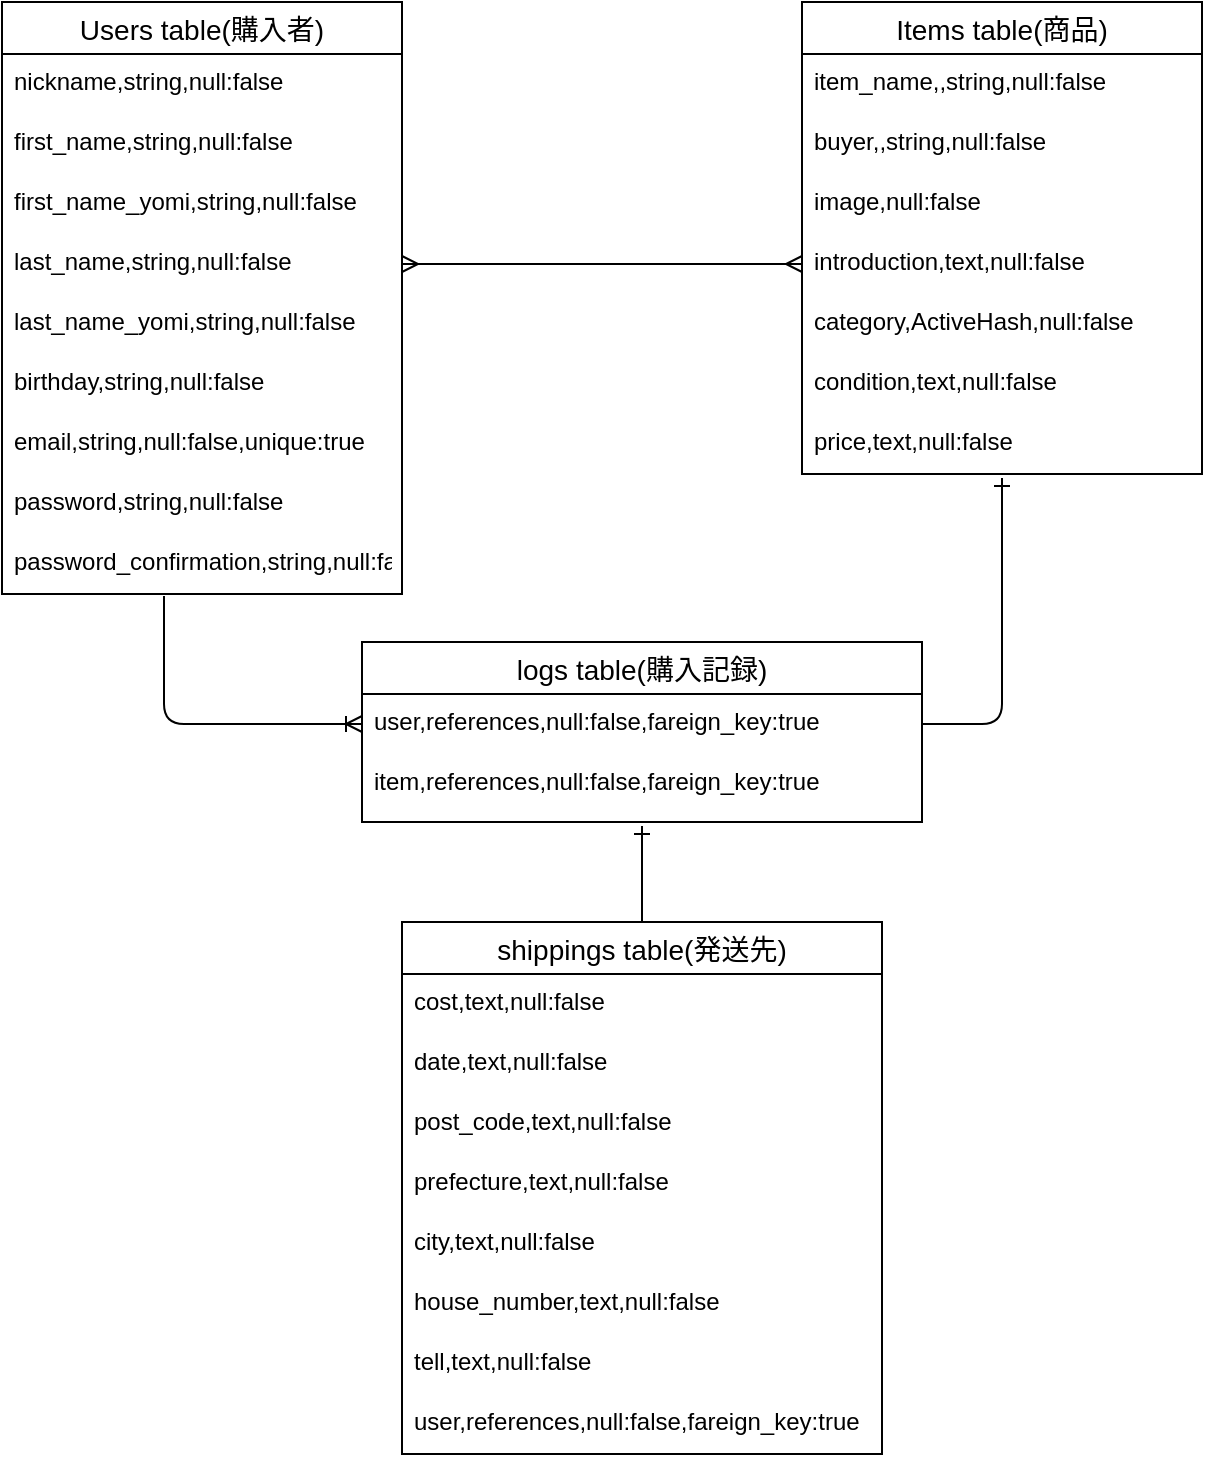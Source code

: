 <mxfile version="13.6.5" pages="2">
    <diagram id="QqRvWp0n2cc3feXwlTHO" name="README 作成案">
        <mxGraphModel dx="188" dy="-249" grid="1" gridSize="10" guides="1" tooltips="1" connect="1" arrows="1" fold="1" page="0" pageScale="1" pageWidth="827" pageHeight="1169" math="0" shadow="0">
            <root>
                <mxCell id="0"/>
                <mxCell id="1" parent="0"/>
                <mxCell id="28" value="" style="fontSize=12;html=1;endArrow=ERone;endFill=1;exitX=0.5;exitY=0;exitDx=0;exitDy=0;entryX=0.5;entryY=1.059;entryDx=0;entryDy=0;entryPerimeter=0;" edge="1" parent="1" source="11" target="FNhT9ERKS09J5152kON8-88">
                    <mxGeometry width="100" height="100" relative="1" as="geometry">
                        <mxPoint x="290" y="440" as="sourcePoint"/>
                        <mxPoint x="380.32" y="520.44" as="targetPoint"/>
                    </mxGeometry>
                </mxCell>
                <mxCell id="31" value="" style="edgeStyle=orthogonalEdgeStyle;fontSize=12;html=1;endArrow=ERoneToMany;exitX=0.405;exitY=1.033;exitDx=0;exitDy=0;exitPerimeter=0;entryX=0;entryY=0.5;entryDx=0;entryDy=0;" edge="1" parent="1" source="59" target="17">
                    <mxGeometry width="100" height="100" relative="1" as="geometry">
                        <mxPoint x="160.96" y="236" as="sourcePoint"/>
                        <mxPoint x="300" y="501" as="targetPoint"/>
                        <Array as="points">
                            <mxPoint x="161" y="451"/>
                        </Array>
                    </mxGeometry>
                </mxCell>
                <mxCell id="2" value="Users table(購入者)" style="swimlane;fontStyle=0;childLayout=stackLayout;horizontal=1;startSize=26;horizontalStack=0;resizeParent=1;resizeParentMax=0;resizeLast=0;collapsible=1;marginBottom=0;align=center;fontSize=14;" vertex="1" parent="1">
                    <mxGeometry x="80" y="90" width="200" height="296" as="geometry"/>
                </mxCell>
                <mxCell id="FNhT9ERKS09J5152kON8-86" value="nickname,string,null:false" style="text;strokeColor=none;fillColor=none;spacingLeft=4;spacingRight=4;overflow=hidden;rotatable=0;points=[[0,0.5],[1,0.5]];portConstraint=eastwest;fontSize=12;" vertex="1" parent="2">
                    <mxGeometry y="26" width="200" height="30" as="geometry"/>
                </mxCell>
                <mxCell id="3" value="first_name,string,null:false" style="text;strokeColor=none;fillColor=none;spacingLeft=4;spacingRight=4;overflow=hidden;rotatable=0;points=[[0,0.5],[1,0.5]];portConstraint=eastwest;fontSize=12;" vertex="1" parent="2">
                    <mxGeometry y="56" width="200" height="30" as="geometry"/>
                </mxCell>
                <mxCell id="62" value="first_name_yomi,string,null:false" style="text;strokeColor=none;fillColor=none;spacingLeft=4;spacingRight=4;overflow=hidden;rotatable=0;points=[[0,0.5],[1,0.5]];portConstraint=eastwest;fontSize=12;" vertex="1" parent="2">
                    <mxGeometry y="86" width="200" height="30" as="geometry"/>
                </mxCell>
                <mxCell id="60" value="last_name,string,null:false" style="text;strokeColor=none;fillColor=none;spacingLeft=4;spacingRight=4;overflow=hidden;rotatable=0;points=[[0,0.5],[1,0.5]];portConstraint=eastwest;fontSize=12;" vertex="1" parent="2">
                    <mxGeometry y="116" width="200" height="30" as="geometry"/>
                </mxCell>
                <mxCell id="61" value="last_name_yomi,string,null:false" style="text;strokeColor=none;fillColor=none;spacingLeft=4;spacingRight=4;overflow=hidden;rotatable=0;points=[[0,0.5],[1,0.5]];portConstraint=eastwest;fontSize=12;" vertex="1" parent="2">
                    <mxGeometry y="146" width="200" height="30" as="geometry"/>
                </mxCell>
                <mxCell id="63" value="birthday,string,null:false&#10;" style="text;strokeColor=none;fillColor=none;spacingLeft=4;spacingRight=4;overflow=hidden;rotatable=0;points=[[0,0.5],[1,0.5]];portConstraint=eastwest;fontSize=12;" vertex="1" parent="2">
                    <mxGeometry y="176" width="200" height="30" as="geometry"/>
                </mxCell>
                <mxCell id="4" value="email,string,null:false,unique:true" style="text;strokeColor=none;fillColor=none;spacingLeft=4;spacingRight=4;overflow=hidden;rotatable=0;points=[[0,0.5],[1,0.5]];portConstraint=eastwest;fontSize=12;" vertex="1" parent="2">
                    <mxGeometry y="206" width="200" height="30" as="geometry"/>
                </mxCell>
                <mxCell id="5" value="password,string,null:false&#10;" style="text;strokeColor=none;fillColor=none;spacingLeft=4;spacingRight=4;overflow=hidden;rotatable=0;points=[[0,0.5],[1,0.5]];portConstraint=eastwest;fontSize=12;" vertex="1" parent="2">
                    <mxGeometry y="236" width="200" height="30" as="geometry"/>
                </mxCell>
                <mxCell id="59" value="password_confirmation,string,null:false&#10;" style="text;strokeColor=none;fillColor=none;spacingLeft=4;spacingRight=4;overflow=hidden;rotatable=0;points=[[0,0.5],[1,0.5]];portConstraint=eastwest;fontSize=12;" vertex="1" parent="2">
                    <mxGeometry y="266" width="200" height="30" as="geometry"/>
                </mxCell>
                <mxCell id="6" value="Items table(商品)" style="swimlane;fontStyle=0;childLayout=stackLayout;horizontal=1;startSize=26;horizontalStack=0;resizeParent=1;resizeParentMax=0;resizeLast=0;collapsible=1;marginBottom=0;align=center;fontSize=14;" vertex="1" parent="1">
                    <mxGeometry x="480" y="90" width="200" height="236" as="geometry"/>
                </mxCell>
                <mxCell id="8" value="item_name,,string,null:false" style="text;strokeColor=none;fillColor=none;spacingLeft=4;spacingRight=4;overflow=hidden;rotatable=0;points=[[0,0.5],[1,0.5]];portConstraint=eastwest;fontSize=12;" vertex="1" parent="6">
                    <mxGeometry y="26" width="200" height="30" as="geometry"/>
                </mxCell>
                <mxCell id="FNhT9ERKS09J5152kON8-87" value="buyer,,string,null:false" style="text;strokeColor=none;fillColor=none;spacingLeft=4;spacingRight=4;overflow=hidden;rotatable=0;points=[[0,0.5],[1,0.5]];portConstraint=eastwest;fontSize=12;" vertex="1" parent="6">
                    <mxGeometry y="56" width="200" height="30" as="geometry"/>
                </mxCell>
                <mxCell id="kMe0QCpKb49wC5ufqrBY-73" value="image,null:false" style="text;strokeColor=none;fillColor=none;spacingLeft=4;spacingRight=4;overflow=hidden;rotatable=0;points=[[0,0.5],[1,0.5]];portConstraint=eastwest;fontSize=12;" vertex="1" parent="6">
                    <mxGeometry y="86" width="200" height="30" as="geometry"/>
                </mxCell>
                <mxCell id="7" value="introduction,text,null:false" style="text;strokeColor=none;fillColor=none;spacingLeft=4;spacingRight=4;overflow=hidden;rotatable=0;points=[[0,0.5],[1,0.5]];portConstraint=eastwest;fontSize=12;" vertex="1" parent="6">
                    <mxGeometry y="116" width="200" height="30" as="geometry"/>
                </mxCell>
                <mxCell id="9" value="category,ActiveHash,null:false" style="text;strokeColor=none;fillColor=none;spacingLeft=4;spacingRight=4;overflow=hidden;rotatable=0;points=[[0,0.5],[1,0.5]];portConstraint=eastwest;fontSize=12;" vertex="1" parent="6">
                    <mxGeometry y="146" width="200" height="30" as="geometry"/>
                </mxCell>
                <mxCell id="64" value="condition,text,null:false" style="text;strokeColor=none;fillColor=none;spacingLeft=4;spacingRight=4;overflow=hidden;rotatable=0;points=[[0,0.5],[1,0.5]];portConstraint=eastwest;fontSize=12;" vertex="1" parent="6">
                    <mxGeometry y="176" width="200" height="30" as="geometry"/>
                </mxCell>
                <mxCell id="72" value="price,text,null:false" style="text;strokeColor=none;fillColor=none;spacingLeft=4;spacingRight=4;overflow=hidden;rotatable=0;points=[[0,0.5],[1,0.5]];portConstraint=eastwest;fontSize=12;" vertex="1" parent="6">
                    <mxGeometry y="206" width="200" height="30" as="geometry"/>
                </mxCell>
                <mxCell id="FNhT9ERKS09J5152kON8-73" value="" style="edgeStyle=entityRelationEdgeStyle;fontSize=12;html=1;endArrow=ERmany;startArrow=ERmany;entryX=0;entryY=0.5;entryDx=0;entryDy=0;exitX=1;exitY=0.5;exitDx=0;exitDy=0;" edge="1" parent="1" source="60" target="7">
                    <mxGeometry width="100" height="100" relative="1" as="geometry">
                        <mxPoint x="300" y="380" as="sourcePoint"/>
                        <mxPoint x="400" y="280" as="targetPoint"/>
                    </mxGeometry>
                </mxCell>
                <mxCell id="FNhT9ERKS09J5152kON8-80" value="" style="fontSize=12;html=1;endArrow=ERone;endFill=1;exitX=1;exitY=0.5;exitDx=0;exitDy=0;entryX=0.5;entryY=1.067;entryDx=0;entryDy=0;entryPerimeter=0;" edge="1" parent="1" source="17" target="72">
                    <mxGeometry width="100" height="100" relative="1" as="geometry">
                        <mxPoint x="460" y="501" as="sourcePoint"/>
                        <mxPoint x="370" y="528.01" as="targetPoint"/>
                        <Array as="points">
                            <mxPoint x="580" y="451"/>
                        </Array>
                    </mxGeometry>
                </mxCell>
                <mxCell id="11" value="shippings table(発送先)" style="swimlane;fontStyle=0;childLayout=stackLayout;horizontal=1;startSize=26;horizontalStack=0;resizeParent=1;resizeParentMax=0;resizeLast=0;collapsible=1;marginBottom=0;align=center;fontSize=14;" vertex="1" parent="1">
                    <mxGeometry x="280" y="550" width="240" height="266" as="geometry"/>
                </mxCell>
                <mxCell id="65" value="cost,text,null:false" style="text;strokeColor=none;fillColor=none;spacingLeft=4;spacingRight=4;overflow=hidden;rotatable=0;points=[[0,0.5],[1,0.5]];portConstraint=eastwest;fontSize=12;" vertex="1" parent="11">
                    <mxGeometry y="26" width="240" height="30" as="geometry"/>
                </mxCell>
                <mxCell id="73" value="date,text,null:false" style="text;strokeColor=none;fillColor=none;spacingLeft=4;spacingRight=4;overflow=hidden;rotatable=0;points=[[0,0.5],[1,0.5]];portConstraint=eastwest;fontSize=12;" vertex="1" parent="11">
                    <mxGeometry y="56" width="240" height="30" as="geometry"/>
                </mxCell>
                <mxCell id="FNhT9ERKS09J5152kON8-75" value="post_code,text,null:false" style="text;strokeColor=none;fillColor=none;spacingLeft=4;spacingRight=4;overflow=hidden;rotatable=0;points=[[0,0.5],[1,0.5]];portConstraint=eastwest;fontSize=12;" vertex="1" parent="11">
                    <mxGeometry y="86" width="240" height="30" as="geometry"/>
                </mxCell>
                <mxCell id="FNhT9ERKS09J5152kON8-76" value="prefecture,text,null:false" style="text;strokeColor=none;fillColor=none;spacingLeft=4;spacingRight=4;overflow=hidden;rotatable=0;points=[[0,0.5],[1,0.5]];portConstraint=eastwest;fontSize=12;" vertex="1" parent="11">
                    <mxGeometry y="116" width="240" height="30" as="geometry"/>
                </mxCell>
                <mxCell id="FNhT9ERKS09J5152kON8-77" value="city,text,null:false" style="text;strokeColor=none;fillColor=none;spacingLeft=4;spacingRight=4;overflow=hidden;rotatable=0;points=[[0,0.5],[1,0.5]];portConstraint=eastwest;fontSize=12;" vertex="1" parent="11">
                    <mxGeometry y="146" width="240" height="30" as="geometry"/>
                </mxCell>
                <mxCell id="FNhT9ERKS09J5152kON8-78" value="house_number,text,null:false" style="text;strokeColor=none;fillColor=none;spacingLeft=4;spacingRight=4;overflow=hidden;rotatable=0;points=[[0,0.5],[1,0.5]];portConstraint=eastwest;fontSize=12;" vertex="1" parent="11">
                    <mxGeometry y="176" width="240" height="30" as="geometry"/>
                </mxCell>
                <mxCell id="FNhT9ERKS09J5152kON8-79" value="tell,text,null:false" style="text;strokeColor=none;fillColor=none;spacingLeft=4;spacingRight=4;overflow=hidden;rotatable=0;points=[[0,0.5],[1,0.5]];portConstraint=eastwest;fontSize=12;" vertex="1" parent="11">
                    <mxGeometry y="206" width="240" height="30" as="geometry"/>
                </mxCell>
                <mxCell id="FNhT9ERKS09J5152kON8-89" value="user,references,null:false,fareign_key:true" style="text;strokeColor=none;fillColor=none;spacingLeft=4;spacingRight=4;overflow=hidden;rotatable=0;points=[[0,0.5],[1,0.5]];portConstraint=eastwest;fontSize=12;" vertex="1" parent="11">
                    <mxGeometry y="236" width="240" height="30" as="geometry"/>
                </mxCell>
                <mxCell id="16" value="logs table(購入記録)" style="swimlane;fontStyle=0;childLayout=stackLayout;horizontal=1;startSize=26;horizontalStack=0;resizeParent=1;resizeParentMax=0;resizeLast=0;collapsible=1;marginBottom=0;align=center;fontSize=14;" vertex="1" parent="1">
                    <mxGeometry x="260" y="410" width="280" height="90" as="geometry"/>
                </mxCell>
                <mxCell id="17" value="user,references,null:false,fareign_key:true" style="text;strokeColor=none;fillColor=none;spacingLeft=4;spacingRight=4;overflow=hidden;rotatable=0;points=[[0,0.5],[1,0.5]];portConstraint=eastwest;fontSize=12;" vertex="1" parent="16">
                    <mxGeometry y="26" width="280" height="30" as="geometry"/>
                </mxCell>
                <mxCell id="FNhT9ERKS09J5152kON8-88" value="item,references,null:false,fareign_key:true" style="text;strokeColor=none;fillColor=none;spacingLeft=4;spacingRight=4;overflow=hidden;rotatable=0;points=[[0,0.5],[1,0.5]];portConstraint=eastwest;fontSize=12;" vertex="1" parent="16">
                    <mxGeometry y="56" width="280" height="34" as="geometry"/>
                </mxCell>
            </root>
        </mxGraphModel>
    </diagram>
    <diagram id="hTT3IfBawkZF5KEjlmnp" name="furima-31955　設計図">
        <mxGraphModel dx="1690" dy="701" grid="1" gridSize="10" guides="1" tooltips="1" connect="1" arrows="1" fold="1" page="1" pageScale="1" pageWidth="827" pageHeight="1169" math="0" shadow="0">
            <root>
                <mxCell id="Yr6CZUiM4DkX88P5XKaC-0"/>
                <mxCell id="Yr6CZUiM4DkX88P5XKaC-1" parent="Yr6CZUiM4DkX88P5XKaC-0"/>
                <mxCell id="gddSm3ZL_uivf7XWkBbW-0" value="商品購入機能" style="swimlane;fontStyle=0;childLayout=stackLayout;horizontal=1;startSize=26;horizontalStack=0;resizeParent=1;resizeParentMax=0;resizeLast=0;collapsible=1;marginBottom=0;align=center;fontSize=14;" vertex="1" collapsed="1" parent="Yr6CZUiM4DkX88P5XKaC-1">
                    <mxGeometry x="280" y="60" width="120" height="26" as="geometry">
                        <mxRectangle x="280" y="60" width="160" height="56" as="alternateBounds"/>
                    </mxGeometry>
                </mxCell>
                <mxCell id="gddSm3ZL_uivf7XWkBbW-16" value="商品出品機能" style="swimlane;fontStyle=0;childLayout=stackLayout;horizontal=1;startSize=26;horizontalStack=0;resizeParent=1;resizeParentMax=0;resizeLast=0;collapsible=1;marginBottom=0;align=center;fontSize=14;" vertex="1" collapsed="1" parent="Yr6CZUiM4DkX88P5XKaC-1">
                    <mxGeometry x="80" y="60" width="120" height="26" as="geometry">
                        <mxRectangle x="80" y="60" width="160" height="56" as="alternateBounds"/>
                    </mxGeometry>
                </mxCell>
                <mxCell id="gddSm3ZL_uivf7XWkBbW-8" value="ユーザー管理機能" style="swimlane;fontStyle=0;childLayout=stackLayout;horizontal=1;startSize=26;horizontalStack=0;resizeParent=1;resizeParentMax=0;resizeLast=0;collapsible=1;marginBottom=0;align=center;fontSize=14;" vertex="1" collapsed="1" parent="Yr6CZUiM4DkX88P5XKaC-1">
                    <mxGeometry x="480" y="60" width="140" height="26" as="geometry">
                        <mxRectangle x="480" y="60" width="160" height="56" as="alternateBounds"/>
                    </mxGeometry>
                </mxCell>
                <mxCell id="QplbjPDpkaW5QMr9p8Bv-9" value="新規登録" style="swimlane;fontStyle=0;childLayout=stackLayout;horizontal=1;startSize=26;horizontalStack=0;resizeParent=1;resizeParentMax=0;resizeLast=0;collapsible=1;marginBottom=0;align=center;fontSize=14;" vertex="1" parent="Yr6CZUiM4DkX88P5XKaC-1">
                    <mxGeometry x="520" y="200" width="160" height="86" as="geometry"/>
                </mxCell>
                <mxCell id="QplbjPDpkaW5QMr9p8Bv-10" value="新規登録・ログイン" style="text;strokeColor=none;fillColor=none;spacingLeft=4;spacingRight=4;overflow=hidden;rotatable=0;points=[[0,0.5],[1,0.5]];portConstraint=eastwest;fontSize=12;" vertex="1" parent="QplbjPDpkaW5QMr9p8Bv-9">
                    <mxGeometry y="26" width="160" height="30" as="geometry"/>
                </mxCell>
                <mxCell id="QplbjPDpkaW5QMr9p8Bv-11" value="ユーザネーム・ログアウト" style="text;strokeColor=none;fillColor=none;spacingLeft=4;spacingRight=4;overflow=hidden;rotatable=0;points=[[0,0.5],[1,0.5]];portConstraint=eastwest;fontSize=12;" vertex="1" parent="QplbjPDpkaW5QMr9p8Bv-9">
                    <mxGeometry y="56" width="160" height="30" as="geometry"/>
                </mxCell>
                <mxCell id="QplbjPDpkaW5QMr9p8Bv-0" value="トップページ" style="swimlane;fontStyle=0;childLayout=stackLayout;horizontal=1;startSize=26;horizontalStack=0;resizeParent=1;resizeParentMax=0;resizeLast=0;collapsible=1;marginBottom=0;align=center;fontSize=14;" vertex="1" parent="Yr6CZUiM4DkX88P5XKaC-1">
                    <mxGeometry x="280" y="200" width="160" height="146" as="geometry"/>
                </mxCell>
                <mxCell id="QplbjPDpkaW5QMr9p8Bv-1" value="新規登録・ログイン" style="text;strokeColor=none;fillColor=none;spacingLeft=4;spacingRight=4;overflow=hidden;rotatable=0;points=[[0,0.5],[1,0.5]];portConstraint=eastwest;fontSize=12;" vertex="1" parent="QplbjPDpkaW5QMr9p8Bv-0">
                    <mxGeometry y="26" width="160" height="30" as="geometry"/>
                </mxCell>
                <mxCell id="QplbjPDpkaW5QMr9p8Bv-2" value="ユーザネーム・ログアウト" style="text;strokeColor=none;fillColor=none;spacingLeft=4;spacingRight=4;overflow=hidden;rotatable=0;points=[[0,0.5],[1,0.5]];portConstraint=eastwest;fontSize=12;" vertex="1" parent="QplbjPDpkaW5QMr9p8Bv-0">
                    <mxGeometry y="56" width="160" height="30" as="geometry"/>
                </mxCell>
                <mxCell id="QplbjPDpkaW5QMr9p8Bv-6" value="商品一覧" style="text;strokeColor=none;fillColor=none;spacingLeft=4;spacingRight=4;overflow=hidden;rotatable=0;points=[[0,0.5],[1,0.5]];portConstraint=eastwest;fontSize=12;" vertex="1" parent="QplbjPDpkaW5QMr9p8Bv-0">
                    <mxGeometry y="86" width="160" height="30" as="geometry"/>
                </mxCell>
                <mxCell id="QplbjPDpkaW5QMr9p8Bv-7" value="商品詳細ページ" style="text;strokeColor=none;fillColor=none;spacingLeft=4;spacingRight=4;overflow=hidden;rotatable=0;points=[[0,0.5],[1,0.5]];portConstraint=eastwest;fontSize=12;" vertex="1" parent="QplbjPDpkaW5QMr9p8Bv-0">
                    <mxGeometry y="116" width="160" height="30" as="geometry"/>
                </mxCell>
                <mxCell id="caFzEHaKBVjhnknu60RM-15" value="" style="shape=table;html=1;whiteSpace=wrap;startSize=0;container=1;collapsible=0;childLayout=tableLayout;" vertex="1" parent="Yr6CZUiM4DkX88P5XKaC-1">
                    <mxGeometry x="-827" y="969" width="360" height="200" as="geometry"/>
                </mxCell>
                <mxCell id="caFzEHaKBVjhnknu60RM-16" value="" style="shape=partialRectangle;html=1;whiteSpace=wrap;collapsible=0;dropTarget=0;pointerEvents=0;fillColor=none;top=0;left=0;bottom=0;right=0;points=[[0,0.5],[1,0.5]];portConstraint=eastwest;" vertex="1" parent="caFzEHaKBVjhnknu60RM-15">
                    <mxGeometry width="360" height="40" as="geometry"/>
                </mxCell>
                <mxCell id="caFzEHaKBVjhnknu60RM-17" value="" style="shape=partialRectangle;html=1;whiteSpace=wrap;connectable=0;overflow=hidden;fillColor=none;top=0;left=0;bottom=0;right=0;" vertex="1" parent="caFzEHaKBVjhnknu60RM-16">
                    <mxGeometry width="60" height="40" as="geometry"/>
                </mxCell>
                <mxCell id="caFzEHaKBVjhnknu60RM-18" value="" style="shape=partialRectangle;html=1;whiteSpace=wrap;connectable=0;overflow=hidden;fillColor=none;top=0;left=0;bottom=0;right=0;" vertex="1" parent="caFzEHaKBVjhnknu60RM-16">
                    <mxGeometry x="60" width="60" height="40" as="geometry"/>
                </mxCell>
                <mxCell id="caFzEHaKBVjhnknu60RM-19" value="" style="shape=partialRectangle;html=1;whiteSpace=wrap;connectable=0;overflow=hidden;fillColor=none;top=0;left=0;bottom=0;right=0;" vertex="1" parent="caFzEHaKBVjhnknu60RM-16">
                    <mxGeometry x="120" width="60" height="40" as="geometry"/>
                </mxCell>
                <mxCell id="caFzEHaKBVjhnknu60RM-20" value="" style="shape=partialRectangle;html=1;whiteSpace=wrap;connectable=0;overflow=hidden;fillColor=none;top=0;left=0;bottom=0;right=0;" vertex="1" parent="caFzEHaKBVjhnknu60RM-16">
                    <mxGeometry x="180" width="60" height="40" as="geometry"/>
                </mxCell>
                <mxCell id="caFzEHaKBVjhnknu60RM-21" value="" style="shape=partialRectangle;html=1;whiteSpace=wrap;connectable=0;overflow=hidden;fillColor=none;top=0;left=0;bottom=0;right=0;" vertex="1" parent="caFzEHaKBVjhnknu60RM-16">
                    <mxGeometry x="240" width="60" height="40" as="geometry"/>
                </mxCell>
                <mxCell id="caFzEHaKBVjhnknu60RM-22" value="" style="shape=partialRectangle;html=1;whiteSpace=wrap;connectable=0;overflow=hidden;fillColor=none;top=0;left=0;bottom=0;right=0;" vertex="1" parent="caFzEHaKBVjhnknu60RM-16">
                    <mxGeometry x="300" width="60" height="40" as="geometry"/>
                </mxCell>
                <mxCell id="caFzEHaKBVjhnknu60RM-23" value="" style="shape=partialRectangle;html=1;whiteSpace=wrap;collapsible=0;dropTarget=0;pointerEvents=0;fillColor=none;top=0;left=0;bottom=0;right=0;points=[[0,0.5],[1,0.5]];portConstraint=eastwest;" vertex="1" parent="caFzEHaKBVjhnknu60RM-15">
                    <mxGeometry y="40" width="360" height="40" as="geometry"/>
                </mxCell>
                <mxCell id="caFzEHaKBVjhnknu60RM-24" value="" style="shape=partialRectangle;html=1;whiteSpace=wrap;connectable=0;overflow=hidden;fillColor=none;top=0;left=0;bottom=0;right=0;" vertex="1" parent="caFzEHaKBVjhnknu60RM-23">
                    <mxGeometry width="60" height="40" as="geometry"/>
                </mxCell>
                <mxCell id="caFzEHaKBVjhnknu60RM-25" value="" style="shape=partialRectangle;html=1;whiteSpace=wrap;connectable=0;overflow=hidden;fillColor=none;top=0;left=0;bottom=0;right=0;" vertex="1" parent="caFzEHaKBVjhnknu60RM-23">
                    <mxGeometry x="60" width="60" height="40" as="geometry"/>
                </mxCell>
                <mxCell id="caFzEHaKBVjhnknu60RM-26" value="" style="shape=partialRectangle;html=1;whiteSpace=wrap;connectable=0;overflow=hidden;fillColor=none;top=0;left=0;bottom=0;right=0;" vertex="1" parent="caFzEHaKBVjhnknu60RM-23">
                    <mxGeometry x="120" width="60" height="40" as="geometry"/>
                </mxCell>
                <mxCell id="caFzEHaKBVjhnknu60RM-27" value="" style="shape=partialRectangle;html=1;whiteSpace=wrap;connectable=0;overflow=hidden;fillColor=none;top=0;left=0;bottom=0;right=0;" vertex="1" parent="caFzEHaKBVjhnknu60RM-23">
                    <mxGeometry x="180" width="60" height="40" as="geometry"/>
                </mxCell>
                <mxCell id="caFzEHaKBVjhnknu60RM-28" value="" style="shape=partialRectangle;html=1;whiteSpace=wrap;connectable=0;overflow=hidden;fillColor=none;top=0;left=0;bottom=0;right=0;" vertex="1" parent="caFzEHaKBVjhnknu60RM-23">
                    <mxGeometry x="240" width="60" height="40" as="geometry"/>
                </mxCell>
                <mxCell id="caFzEHaKBVjhnknu60RM-29" value="" style="shape=partialRectangle;html=1;whiteSpace=wrap;connectable=0;overflow=hidden;fillColor=none;top=0;left=0;bottom=0;right=0;" vertex="1" parent="caFzEHaKBVjhnknu60RM-23">
                    <mxGeometry x="300" width="60" height="40" as="geometry"/>
                </mxCell>
                <mxCell id="caFzEHaKBVjhnknu60RM-30" value="" style="shape=partialRectangle;html=1;whiteSpace=wrap;collapsible=0;dropTarget=0;pointerEvents=0;fillColor=none;top=0;left=0;bottom=0;right=0;points=[[0,0.5],[1,0.5]];portConstraint=eastwest;" vertex="1" parent="caFzEHaKBVjhnknu60RM-15">
                    <mxGeometry y="80" width="360" height="40" as="geometry"/>
                </mxCell>
                <mxCell id="caFzEHaKBVjhnknu60RM-31" value="" style="shape=partialRectangle;html=1;whiteSpace=wrap;connectable=0;overflow=hidden;fillColor=none;top=0;left=0;bottom=0;right=0;" vertex="1" parent="caFzEHaKBVjhnknu60RM-30">
                    <mxGeometry width="60" height="40" as="geometry"/>
                </mxCell>
                <mxCell id="caFzEHaKBVjhnknu60RM-32" value="" style="shape=partialRectangle;html=1;whiteSpace=wrap;connectable=0;overflow=hidden;fillColor=none;top=0;left=0;bottom=0;right=0;" vertex="1" parent="caFzEHaKBVjhnknu60RM-30">
                    <mxGeometry x="60" width="60" height="40" as="geometry"/>
                </mxCell>
                <mxCell id="caFzEHaKBVjhnknu60RM-33" value="" style="shape=partialRectangle;html=1;whiteSpace=wrap;connectable=0;overflow=hidden;fillColor=none;top=0;left=0;bottom=0;right=0;" vertex="1" parent="caFzEHaKBVjhnknu60RM-30">
                    <mxGeometry x="120" width="60" height="40" as="geometry"/>
                </mxCell>
                <mxCell id="caFzEHaKBVjhnknu60RM-34" value="" style="shape=partialRectangle;html=1;whiteSpace=wrap;connectable=0;overflow=hidden;fillColor=none;top=0;left=0;bottom=0;right=0;" vertex="1" parent="caFzEHaKBVjhnknu60RM-30">
                    <mxGeometry x="180" width="60" height="40" as="geometry"/>
                </mxCell>
                <mxCell id="caFzEHaKBVjhnknu60RM-35" value="" style="shape=partialRectangle;html=1;whiteSpace=wrap;connectable=0;overflow=hidden;fillColor=none;top=0;left=0;bottom=0;right=0;" vertex="1" parent="caFzEHaKBVjhnknu60RM-30">
                    <mxGeometry x="240" width="60" height="40" as="geometry"/>
                </mxCell>
                <mxCell id="caFzEHaKBVjhnknu60RM-36" value="" style="shape=partialRectangle;html=1;whiteSpace=wrap;connectable=0;overflow=hidden;fillColor=none;top=0;left=0;bottom=0;right=0;" vertex="1" parent="caFzEHaKBVjhnknu60RM-30">
                    <mxGeometry x="300" width="60" height="40" as="geometry"/>
                </mxCell>
                <mxCell id="caFzEHaKBVjhnknu60RM-37" value="" style="shape=partialRectangle;html=1;whiteSpace=wrap;collapsible=0;dropTarget=0;pointerEvents=0;fillColor=none;top=0;left=0;bottom=0;right=0;points=[[0,0.5],[1,0.5]];portConstraint=eastwest;" vertex="1" parent="caFzEHaKBVjhnknu60RM-15">
                    <mxGeometry y="120" width="360" height="40" as="geometry"/>
                </mxCell>
                <mxCell id="caFzEHaKBVjhnknu60RM-38" value="" style="shape=partialRectangle;html=1;whiteSpace=wrap;connectable=0;overflow=hidden;fillColor=none;top=0;left=0;bottom=0;right=0;" vertex="1" parent="caFzEHaKBVjhnknu60RM-37">
                    <mxGeometry width="60" height="40" as="geometry"/>
                </mxCell>
                <mxCell id="caFzEHaKBVjhnknu60RM-39" value="" style="shape=partialRectangle;html=1;whiteSpace=wrap;connectable=0;overflow=hidden;fillColor=none;top=0;left=0;bottom=0;right=0;" vertex="1" parent="caFzEHaKBVjhnknu60RM-37">
                    <mxGeometry x="60" width="60" height="40" as="geometry"/>
                </mxCell>
                <mxCell id="caFzEHaKBVjhnknu60RM-40" value="" style="shape=partialRectangle;html=1;whiteSpace=wrap;connectable=0;overflow=hidden;fillColor=none;top=0;left=0;bottom=0;right=0;" vertex="1" parent="caFzEHaKBVjhnknu60RM-37">
                    <mxGeometry x="120" width="60" height="40" as="geometry"/>
                </mxCell>
                <mxCell id="caFzEHaKBVjhnknu60RM-41" value="" style="shape=partialRectangle;html=1;whiteSpace=wrap;connectable=0;overflow=hidden;fillColor=none;top=0;left=0;bottom=0;right=0;" vertex="1" parent="caFzEHaKBVjhnknu60RM-37">
                    <mxGeometry x="180" width="60" height="40" as="geometry"/>
                </mxCell>
                <mxCell id="caFzEHaKBVjhnknu60RM-42" value="" style="shape=partialRectangle;html=1;whiteSpace=wrap;connectable=0;overflow=hidden;fillColor=none;top=0;left=0;bottom=0;right=0;" vertex="1" parent="caFzEHaKBVjhnknu60RM-37">
                    <mxGeometry x="240" width="60" height="40" as="geometry"/>
                </mxCell>
                <mxCell id="caFzEHaKBVjhnknu60RM-43" value="" style="shape=partialRectangle;html=1;whiteSpace=wrap;connectable=0;overflow=hidden;fillColor=none;top=0;left=0;bottom=0;right=0;" vertex="1" parent="caFzEHaKBVjhnknu60RM-37">
                    <mxGeometry x="300" width="60" height="40" as="geometry"/>
                </mxCell>
                <mxCell id="caFzEHaKBVjhnknu60RM-44" value="" style="shape=partialRectangle;html=1;whiteSpace=wrap;collapsible=0;dropTarget=0;pointerEvents=0;fillColor=none;top=0;left=0;bottom=0;right=0;points=[[0,0.5],[1,0.5]];portConstraint=eastwest;" vertex="1" parent="caFzEHaKBVjhnknu60RM-15">
                    <mxGeometry y="160" width="360" height="40" as="geometry"/>
                </mxCell>
                <mxCell id="caFzEHaKBVjhnknu60RM-45" value="" style="shape=partialRectangle;html=1;whiteSpace=wrap;connectable=0;overflow=hidden;fillColor=none;top=0;left=0;bottom=0;right=0;" vertex="1" parent="caFzEHaKBVjhnknu60RM-44">
                    <mxGeometry width="60" height="40" as="geometry"/>
                </mxCell>
                <mxCell id="caFzEHaKBVjhnknu60RM-46" value="" style="shape=partialRectangle;html=1;whiteSpace=wrap;connectable=0;overflow=hidden;fillColor=none;top=0;left=0;bottom=0;right=0;" vertex="1" parent="caFzEHaKBVjhnknu60RM-44">
                    <mxGeometry x="60" width="60" height="40" as="geometry"/>
                </mxCell>
                <mxCell id="caFzEHaKBVjhnknu60RM-47" value="" style="shape=partialRectangle;html=1;whiteSpace=wrap;connectable=0;overflow=hidden;fillColor=none;top=0;left=0;bottom=0;right=0;" vertex="1" parent="caFzEHaKBVjhnknu60RM-44">
                    <mxGeometry x="120" width="60" height="40" as="geometry"/>
                </mxCell>
                <mxCell id="caFzEHaKBVjhnknu60RM-48" value="" style="shape=partialRectangle;html=1;whiteSpace=wrap;connectable=0;overflow=hidden;fillColor=none;top=0;left=0;bottom=0;right=0;" vertex="1" parent="caFzEHaKBVjhnknu60RM-44">
                    <mxGeometry x="180" width="60" height="40" as="geometry"/>
                </mxCell>
                <mxCell id="caFzEHaKBVjhnknu60RM-49" value="" style="shape=partialRectangle;html=1;whiteSpace=wrap;connectable=0;overflow=hidden;fillColor=none;top=0;left=0;bottom=0;right=0;" vertex="1" parent="caFzEHaKBVjhnknu60RM-44">
                    <mxGeometry x="240" width="60" height="40" as="geometry"/>
                </mxCell>
                <mxCell id="caFzEHaKBVjhnknu60RM-50" value="" style="shape=partialRectangle;html=1;whiteSpace=wrap;connectable=0;overflow=hidden;fillColor=none;top=0;left=0;bottom=0;right=0;" vertex="1" parent="caFzEHaKBVjhnknu60RM-44">
                    <mxGeometry x="300" width="60" height="40" as="geometry"/>
                </mxCell>
                <mxCell id="caFzEHaKBVjhnknu60RM-5" value="購入画面" style="swimlane;fontStyle=0;childLayout=stackLayout;horizontal=1;startSize=26;horizontalStack=0;resizeParent=1;resizeParentMax=0;resizeLast=0;collapsible=1;marginBottom=0;align=center;fontSize=14;" vertex="1" parent="Yr6CZUiM4DkX88P5XKaC-1">
                    <mxGeometry x="520" y="440" width="160" height="56" as="geometry"/>
                </mxCell>
                <mxCell id="caFzEHaKBVjhnknu60RM-6" value="選択商品情報" style="text;strokeColor=none;fillColor=none;spacingLeft=4;spacingRight=4;overflow=hidden;rotatable=0;points=[[0,0.5],[1,0.5]];portConstraint=eastwest;fontSize=12;" vertex="1" parent="caFzEHaKBVjhnknu60RM-5">
                    <mxGeometry y="26" width="160" height="30" as="geometry"/>
                </mxCell>
                <mxCell id="caFzEHaKBVjhnknu60RM-55" value="" style="shape=flexArrow;endArrow=classic;startArrow=classic;html=1;entryX=0;entryY=0.5;entryDx=0;entryDy=0;exitX=1;exitY=0.5;exitDx=0;exitDy=0;" edge="1" parent="Yr6CZUiM4DkX88P5XKaC-1" source="QplbjPDpkaW5QMr9p8Bv-1" target="QplbjPDpkaW5QMr9p8Bv-10">
                    <mxGeometry width="50" height="50" relative="1" as="geometry">
                        <mxPoint x="230" y="430" as="sourcePoint"/>
                        <mxPoint x="280" y="380" as="targetPoint"/>
                    </mxGeometry>
                </mxCell>
                <mxCell id="caFzEHaKBVjhnknu60RM-56" value="" style="shape=flexArrow;endArrow=classic;startArrow=classic;html=1;exitX=0.5;exitY=0;exitDx=0;exitDy=0;" edge="1" parent="Yr6CZUiM4DkX88P5XKaC-1" source="QplbjPDpkaW5QMr9p8Bv-19">
                    <mxGeometry width="50" height="50" relative="1" as="geometry">
                        <mxPoint x="450" y="251" as="sourcePoint"/>
                        <mxPoint x="359" y="351" as="targetPoint"/>
                    </mxGeometry>
                </mxCell>
                <mxCell id="caFzEHaKBVjhnknu60RM-57" value="" style="shape=flexArrow;endArrow=classic;startArrow=classic;html=1;entryX=0;entryY=0.5;entryDx=0;entryDy=0;exitX=1.021;exitY=0.033;exitDx=0;exitDy=0;exitPerimeter=0;" edge="1" parent="Yr6CZUiM4DkX88P5XKaC-1" source="QplbjPDpkaW5QMr9p8Bv-20" target="caFzEHaKBVjhnknu60RM-5">
                    <mxGeometry width="50" height="50" relative="1" as="geometry">
                        <mxPoint x="450" y="251" as="sourcePoint"/>
                        <mxPoint x="530" y="251" as="targetPoint"/>
                    </mxGeometry>
                </mxCell>
                <mxCell id="QplbjPDpkaW5QMr9p8Bv-19" value="ログイン" style="swimlane;fontStyle=0;childLayout=stackLayout;horizontal=1;startSize=26;horizontalStack=0;resizeParent=1;resizeParentMax=0;resizeLast=0;collapsible=1;marginBottom=0;align=center;fontSize=14;" vertex="1" parent="Yr6CZUiM4DkX88P5XKaC-1">
                    <mxGeometry x="280" y="440" width="160" height="176" as="geometry"/>
                </mxCell>
                <mxCell id="QplbjPDpkaW5QMr9p8Bv-20" value="新規登録・ログイン" style="text;strokeColor=none;fillColor=none;spacingLeft=4;spacingRight=4;overflow=hidden;rotatable=0;points=[[0,0.5],[1,0.5]];portConstraint=eastwest;fontSize=12;" vertex="1" parent="QplbjPDpkaW5QMr9p8Bv-19">
                    <mxGeometry y="26" width="160" height="30" as="geometry"/>
                </mxCell>
                <mxCell id="QplbjPDpkaW5QMr9p8Bv-21" value="ユーザネーム・ログアウト" style="text;strokeColor=none;fillColor=none;spacingLeft=4;spacingRight=4;overflow=hidden;rotatable=0;points=[[0,0.5],[1,0.5]];portConstraint=eastwest;fontSize=12;" vertex="1" parent="QplbjPDpkaW5QMr9p8Bv-19">
                    <mxGeometry y="56" width="160" height="30" as="geometry"/>
                </mxCell>
                <mxCell id="QplbjPDpkaW5QMr9p8Bv-22" value="商品一覧" style="text;strokeColor=none;fillColor=none;spacingLeft=4;spacingRight=4;overflow=hidden;rotatable=0;points=[[0,0.5],[1,0.5]];portConstraint=eastwest;fontSize=12;" vertex="1" parent="QplbjPDpkaW5QMr9p8Bv-19">
                    <mxGeometry y="86" width="160" height="30" as="geometry"/>
                </mxCell>
                <mxCell id="QplbjPDpkaW5QMr9p8Bv-23" value="商品詳細ページ" style="text;strokeColor=none;fillColor=none;spacingLeft=4;spacingRight=4;overflow=hidden;rotatable=0;points=[[0,0.5],[1,0.5]];portConstraint=eastwest;fontSize=12;" vertex="1" parent="QplbjPDpkaW5QMr9p8Bv-19">
                    <mxGeometry y="116" width="160" height="30" as="geometry"/>
                </mxCell>
                <mxCell id="caFzEHaKBVjhnknu60RM-65" value="商品出品情報" style="text;strokeColor=none;fillColor=none;spacingLeft=4;spacingRight=4;overflow=hidden;rotatable=0;points=[[0,0.5],[1,0.5]];portConstraint=eastwest;fontSize=12;" vertex="1" parent="QplbjPDpkaW5QMr9p8Bv-19">
                    <mxGeometry y="146" width="160" height="30" as="geometry"/>
                </mxCell>
                <mxCell id="caFzEHaKBVjhnknu60RM-58" value="" style="shape=flexArrow;endArrow=classic;startArrow=classic;html=1;exitX=0.5;exitY=0;exitDx=0;exitDy=0;" edge="1" parent="Yr6CZUiM4DkX88P5XKaC-1">
                    <mxGeometry width="50" height="50" relative="1" as="geometry">
                        <mxPoint x="360.33" y="705" as="sourcePoint"/>
                        <mxPoint x="359.33" y="616" as="targetPoint"/>
                    </mxGeometry>
                </mxCell>
                <mxCell id="caFzEHaKBVjhnknu60RM-59" value="" style="shape=flexArrow;endArrow=classic;startArrow=classic;html=1;entryX=0;entryY=0.5;entryDx=0;entryDy=0;exitX=1.021;exitY=0.033;exitDx=0;exitDy=0;exitPerimeter=0;" edge="1" parent="Yr6CZUiM4DkX88P5XKaC-1">
                    <mxGeometry width="50" height="50" relative="1" as="geometry">
                        <mxPoint x="203.36" y="467.33" as="sourcePoint"/>
                        <mxPoint x="280" y="468.34" as="targetPoint"/>
                    </mxGeometry>
                </mxCell>
                <mxCell id="caFzEHaKBVjhnknu60RM-63" value="購入出品" style="swimlane;fontStyle=0;childLayout=stackLayout;horizontal=1;startSize=26;horizontalStack=0;resizeParent=1;resizeParentMax=0;resizeLast=0;collapsible=1;marginBottom=0;align=center;fontSize=14;" vertex="1" parent="Yr6CZUiM4DkX88P5XKaC-1">
                    <mxGeometry x="40" y="440" width="160" height="56" as="geometry"/>
                </mxCell>
                <mxCell id="caFzEHaKBVjhnknu60RM-64" value="出品情報" style="text;strokeColor=none;fillColor=none;spacingLeft=4;spacingRight=4;overflow=hidden;rotatable=0;points=[[0,0.5],[1,0.5]];portConstraint=eastwest;fontSize=12;" vertex="1" parent="caFzEHaKBVjhnknu60RM-63">
                    <mxGeometry y="26" width="160" height="30" as="geometry"/>
                </mxCell>
                <mxCell id="caFzEHaKBVjhnknu60RM-0" value="商品詳細" style="swimlane;fontStyle=0;childLayout=stackLayout;horizontal=1;startSize=26;horizontalStack=0;resizeParent=1;resizeParentMax=0;resizeLast=0;collapsible=1;marginBottom=0;align=center;fontSize=14;" vertex="1" parent="Yr6CZUiM4DkX88P5XKaC-1">
                    <mxGeometry x="280" y="710" width="160" height="116" as="geometry"/>
                </mxCell>
                <mxCell id="caFzEHaKBVjhnknu60RM-1" value="編集・削除" style="text;strokeColor=none;fillColor=none;spacingLeft=4;spacingRight=4;overflow=hidden;rotatable=0;points=[[0,0.5],[1,0.5]];portConstraint=eastwest;fontSize=12;" vertex="1" parent="caFzEHaKBVjhnknu60RM-0">
                    <mxGeometry y="26" width="160" height="30" as="geometry"/>
                </mxCell>
                <mxCell id="caFzEHaKBVjhnknu60RM-2" value="ユーザネーム・ログアウト" style="text;strokeColor=none;fillColor=none;spacingLeft=4;spacingRight=4;overflow=hidden;rotatable=0;points=[[0,0.5],[1,0.5]];portConstraint=eastwest;fontSize=12;" vertex="1" parent="caFzEHaKBVjhnknu60RM-0">
                    <mxGeometry y="56" width="160" height="30" as="geometry"/>
                </mxCell>
                <mxCell id="caFzEHaKBVjhnknu60RM-3" value="購入画面" style="text;strokeColor=none;fillColor=none;spacingLeft=4;spacingRight=4;overflow=hidden;rotatable=0;points=[[0,0.5],[1,0.5]];portConstraint=eastwest;fontSize=12;" vertex="1" parent="caFzEHaKBVjhnknu60RM-0">
                    <mxGeometry y="86" width="160" height="30" as="geometry"/>
                </mxCell>
            </root>
        </mxGraphModel>
    </diagram>
</mxfile>